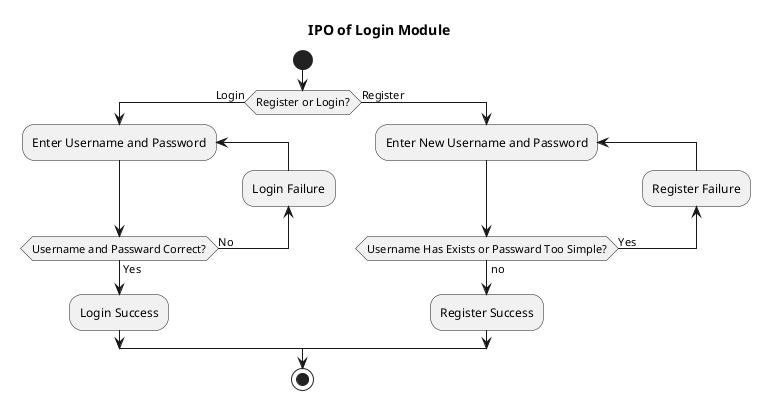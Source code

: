 
@startuml
title IPO of Login Module
skinparam ConditionEndStyle hline
start
if (Register or Login?) then (Login)
repeat :Enter Username and Password;
backward :Login Failure;
repeat while (Username and Passward Correct?) is (No) not (Yes)
:Login Success;
else (Register)
repeat :Enter New Username and Password;
backward :Register Failure;
repeat while (Username Has Exists or Passward Too Simple?) is (Yes) not (no)
:Register Success;
endif
stop
@enduml
